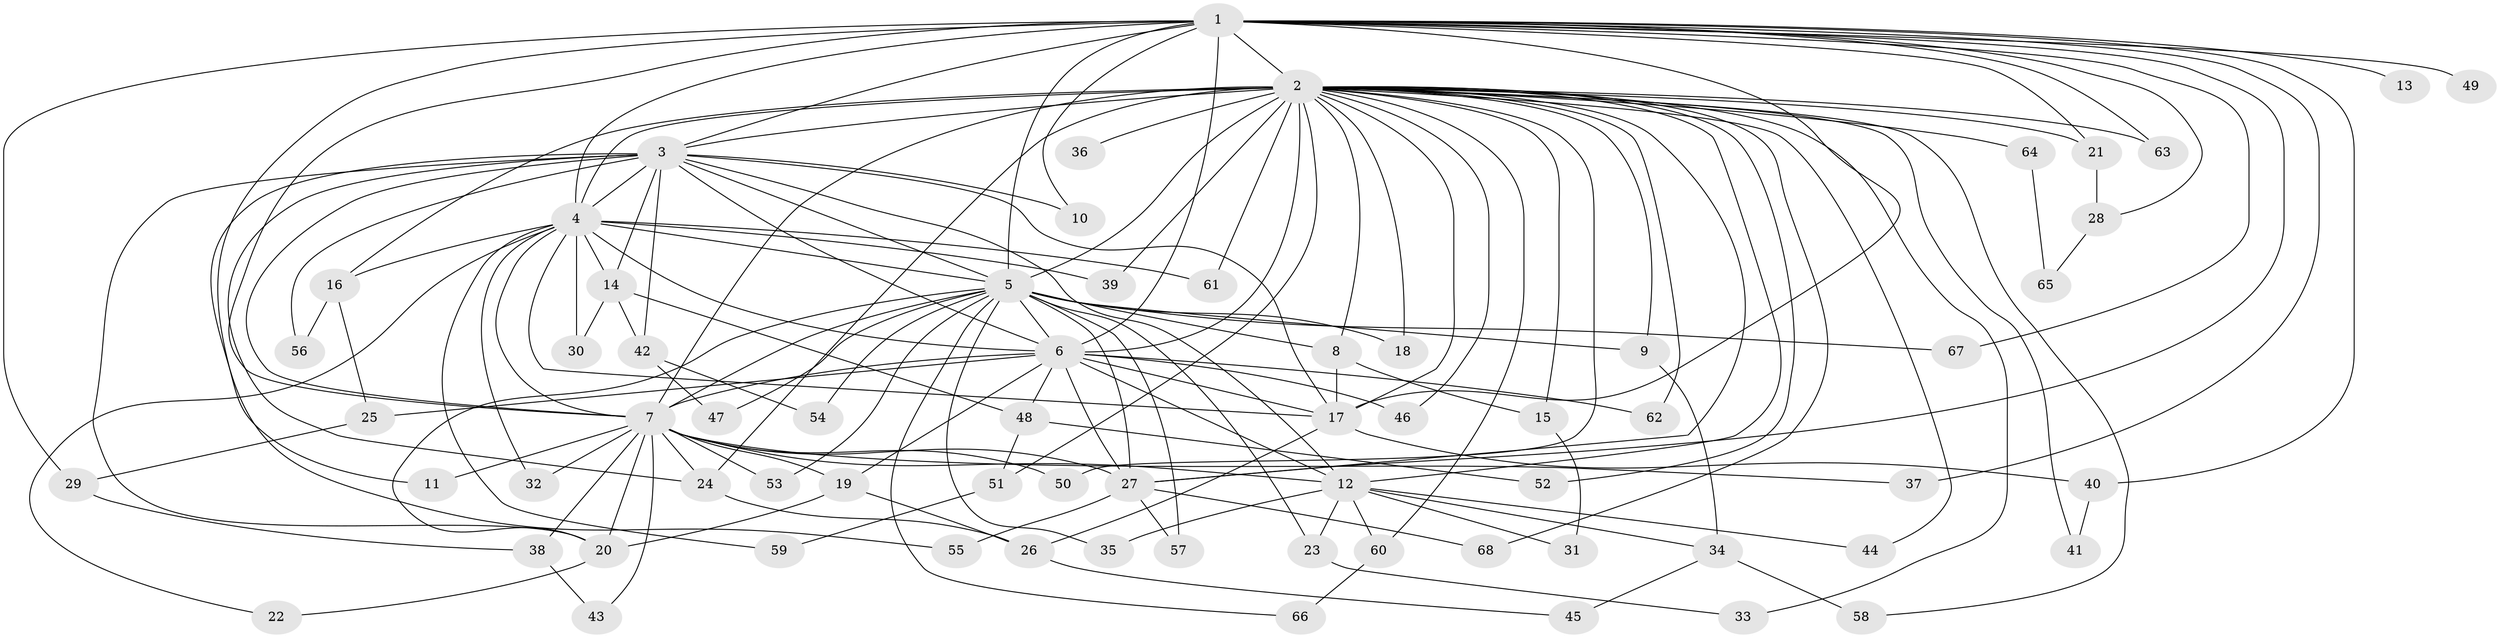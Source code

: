 // original degree distribution, {26: 0.020618556701030927, 25: 0.010309278350515464, 19: 0.020618556701030927, 20: 0.010309278350515464, 23: 0.010309278350515464, 21: 0.010309278350515464, 16: 0.020618556701030927, 2: 0.5567010309278351, 4: 0.09278350515463918, 3: 0.20618556701030927, 7: 0.010309278350515464, 5: 0.020618556701030927, 6: 0.010309278350515464}
// Generated by graph-tools (version 1.1) at 2025/49/03/04/25 22:49:52]
// undirected, 68 vertices, 152 edges
graph export_dot {
  node [color=gray90,style=filled];
  1;
  2;
  3;
  4;
  5;
  6;
  7;
  8;
  9;
  10;
  11;
  12;
  13;
  14;
  15;
  16;
  17;
  18;
  19;
  20;
  21;
  22;
  23;
  24;
  25;
  26;
  27;
  28;
  29;
  30;
  31;
  32;
  33;
  34;
  35;
  36;
  37;
  38;
  39;
  40;
  41;
  42;
  43;
  44;
  45;
  46;
  47;
  48;
  49;
  50;
  51;
  52;
  53;
  54;
  55;
  56;
  57;
  58;
  59;
  60;
  61;
  62;
  63;
  64;
  65;
  66;
  67;
  68;
  1 -- 2 [weight=2.0];
  1 -- 3 [weight=1.0];
  1 -- 4 [weight=1.0];
  1 -- 5 [weight=2.0];
  1 -- 6 [weight=3.0];
  1 -- 7 [weight=2.0];
  1 -- 10 [weight=1.0];
  1 -- 11 [weight=1.0];
  1 -- 13 [weight=1.0];
  1 -- 17 [weight=1.0];
  1 -- 21 [weight=1.0];
  1 -- 27 [weight=1.0];
  1 -- 28 [weight=1.0];
  1 -- 29 [weight=1.0];
  1 -- 37 [weight=1.0];
  1 -- 40 [weight=1.0];
  1 -- 49 [weight=1.0];
  1 -- 63 [weight=1.0];
  1 -- 67 [weight=1.0];
  2 -- 3 [weight=2.0];
  2 -- 4 [weight=3.0];
  2 -- 5 [weight=3.0];
  2 -- 6 [weight=4.0];
  2 -- 7 [weight=4.0];
  2 -- 8 [weight=1.0];
  2 -- 9 [weight=1.0];
  2 -- 12 [weight=1.0];
  2 -- 15 [weight=1.0];
  2 -- 16 [weight=1.0];
  2 -- 17 [weight=2.0];
  2 -- 18 [weight=1.0];
  2 -- 21 [weight=1.0];
  2 -- 24 [weight=1.0];
  2 -- 27 [weight=1.0];
  2 -- 33 [weight=1.0];
  2 -- 36 [weight=2.0];
  2 -- 39 [weight=1.0];
  2 -- 41 [weight=1.0];
  2 -- 44 [weight=1.0];
  2 -- 46 [weight=1.0];
  2 -- 50 [weight=1.0];
  2 -- 51 [weight=1.0];
  2 -- 52 [weight=1.0];
  2 -- 58 [weight=1.0];
  2 -- 60 [weight=1.0];
  2 -- 61 [weight=1.0];
  2 -- 62 [weight=1.0];
  2 -- 63 [weight=1.0];
  2 -- 64 [weight=2.0];
  2 -- 68 [weight=1.0];
  3 -- 4 [weight=1.0];
  3 -- 5 [weight=1.0];
  3 -- 6 [weight=2.0];
  3 -- 7 [weight=3.0];
  3 -- 10 [weight=1.0];
  3 -- 12 [weight=1.0];
  3 -- 14 [weight=1.0];
  3 -- 17 [weight=1.0];
  3 -- 20 [weight=1.0];
  3 -- 24 [weight=1.0];
  3 -- 42 [weight=1.0];
  3 -- 55 [weight=1.0];
  3 -- 56 [weight=1.0];
  4 -- 5 [weight=1.0];
  4 -- 6 [weight=2.0];
  4 -- 7 [weight=2.0];
  4 -- 14 [weight=1.0];
  4 -- 16 [weight=1.0];
  4 -- 17 [weight=2.0];
  4 -- 22 [weight=1.0];
  4 -- 30 [weight=1.0];
  4 -- 32 [weight=1.0];
  4 -- 39 [weight=1.0];
  4 -- 59 [weight=1.0];
  4 -- 61 [weight=1.0];
  5 -- 6 [weight=2.0];
  5 -- 7 [weight=2.0];
  5 -- 8 [weight=1.0];
  5 -- 9 [weight=1.0];
  5 -- 18 [weight=1.0];
  5 -- 20 [weight=1.0];
  5 -- 23 [weight=1.0];
  5 -- 27 [weight=1.0];
  5 -- 35 [weight=1.0];
  5 -- 47 [weight=1.0];
  5 -- 53 [weight=1.0];
  5 -- 54 [weight=1.0];
  5 -- 57 [weight=1.0];
  5 -- 66 [weight=1.0];
  5 -- 67 [weight=1.0];
  6 -- 7 [weight=4.0];
  6 -- 12 [weight=1.0];
  6 -- 17 [weight=8.0];
  6 -- 19 [weight=1.0];
  6 -- 25 [weight=1.0];
  6 -- 27 [weight=1.0];
  6 -- 46 [weight=2.0];
  6 -- 48 [weight=1.0];
  6 -- 62 [weight=1.0];
  7 -- 11 [weight=1.0];
  7 -- 12 [weight=1.0];
  7 -- 19 [weight=1.0];
  7 -- 20 [weight=2.0];
  7 -- 24 [weight=2.0];
  7 -- 27 [weight=1.0];
  7 -- 32 [weight=1.0];
  7 -- 37 [weight=1.0];
  7 -- 38 [weight=1.0];
  7 -- 43 [weight=1.0];
  7 -- 50 [weight=1.0];
  7 -- 53 [weight=1.0];
  8 -- 15 [weight=1.0];
  8 -- 17 [weight=1.0];
  9 -- 34 [weight=1.0];
  12 -- 23 [weight=1.0];
  12 -- 31 [weight=1.0];
  12 -- 34 [weight=1.0];
  12 -- 35 [weight=1.0];
  12 -- 44 [weight=1.0];
  12 -- 60 [weight=1.0];
  14 -- 30 [weight=1.0];
  14 -- 42 [weight=1.0];
  14 -- 48 [weight=1.0];
  15 -- 31 [weight=1.0];
  16 -- 25 [weight=1.0];
  16 -- 56 [weight=1.0];
  17 -- 26 [weight=1.0];
  17 -- 40 [weight=1.0];
  19 -- 20 [weight=1.0];
  19 -- 26 [weight=1.0];
  20 -- 22 [weight=1.0];
  21 -- 28 [weight=1.0];
  23 -- 33 [weight=1.0];
  24 -- 26 [weight=1.0];
  25 -- 29 [weight=1.0];
  26 -- 45 [weight=1.0];
  27 -- 55 [weight=1.0];
  27 -- 57 [weight=1.0];
  27 -- 68 [weight=1.0];
  28 -- 65 [weight=1.0];
  29 -- 38 [weight=1.0];
  34 -- 45 [weight=1.0];
  34 -- 58 [weight=1.0];
  38 -- 43 [weight=1.0];
  40 -- 41 [weight=1.0];
  42 -- 47 [weight=1.0];
  42 -- 54 [weight=1.0];
  48 -- 51 [weight=1.0];
  48 -- 52 [weight=1.0];
  51 -- 59 [weight=1.0];
  60 -- 66 [weight=1.0];
  64 -- 65 [weight=1.0];
}
